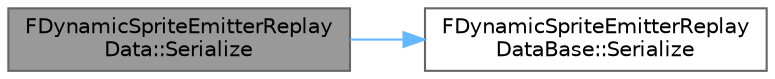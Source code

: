 digraph "FDynamicSpriteEmitterReplayData::Serialize"
{
 // INTERACTIVE_SVG=YES
 // LATEX_PDF_SIZE
  bgcolor="transparent";
  edge [fontname=Helvetica,fontsize=10,labelfontname=Helvetica,labelfontsize=10];
  node [fontname=Helvetica,fontsize=10,shape=box,height=0.2,width=0.4];
  rankdir="LR";
  Node1 [id="Node000001",label="FDynamicSpriteEmitterReplay\lData::Serialize",height=0.2,width=0.4,color="gray40", fillcolor="grey60", style="filled", fontcolor="black",tooltip="Serialization."];
  Node1 -> Node2 [id="edge1_Node000001_Node000002",color="steelblue1",style="solid",tooltip=" "];
  Node2 [id="Node000002",label="FDynamicSpriteEmitterReplay\lDataBase::Serialize",height=0.2,width=0.4,color="grey40", fillcolor="white", style="filled",URL="$dc/d9d/structFDynamicSpriteEmitterReplayDataBase.html#a74f26685ab613f1c8f8084011f2764ea",tooltip="Serialization."];
}
